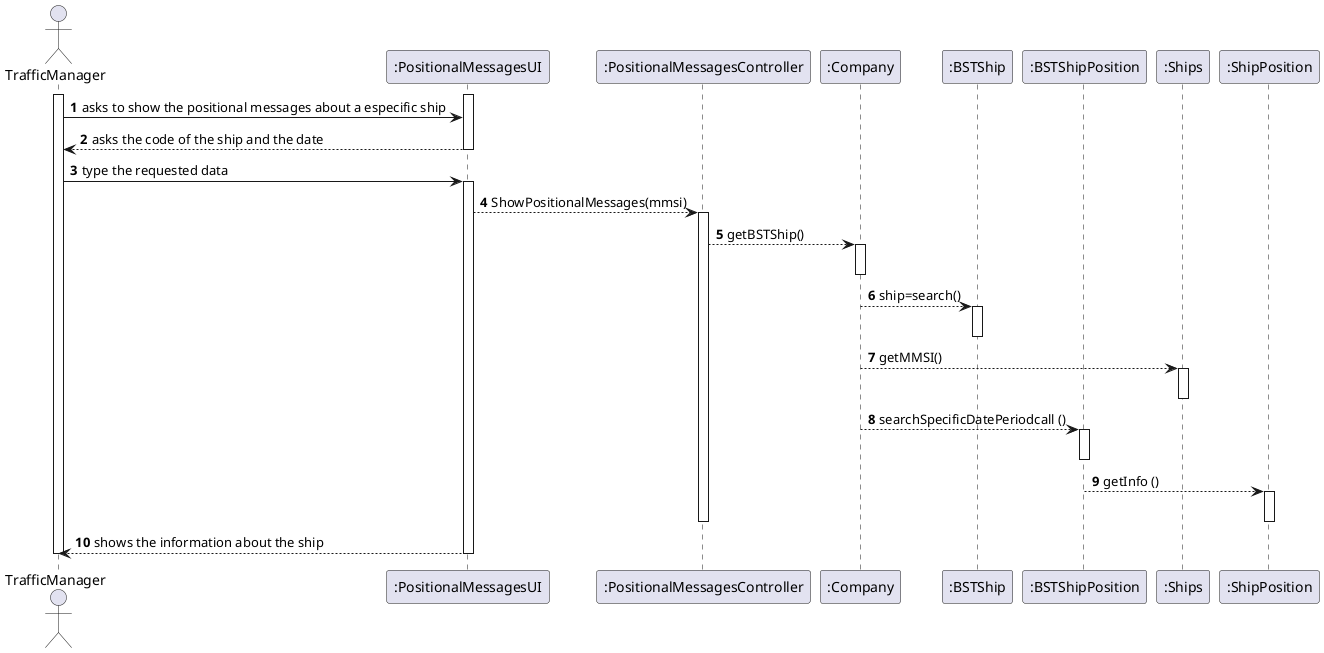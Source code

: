 @startuml
'https://plantuml.com/sequence-diagram

autonumber

actor "TrafficManager" as TM
participant ":PositionalMessagesUI" as PSUI
participant ":PositionalMessagesController" as PSUC
participant ":Company" as COMP
participant ":BSTShip" as BSTS
participant ":BSTShipPosition" as BSTSP
participant ":Ships" as S
participant ":ShipPosition" as SP

activate TM

activate PSUI


TM -> PSUI: asks to show the positional messages about a especific ship

PSUI --> TM: asks the code of the ship and the date
deactivate PSUI
TM -> PSUI: type the requested data

activate PSUI
PSUI --> PSUC: ShowPositionalMessages(mmsi)
activate PSUC

PSUC --> COMP: getBSTShip()
activate COMP
deactivate COMP
COMP --> BSTS: ship=search()
activate BSTS
deactivate BSTS

COMP --> S: getMMSI()

activate S
deactivate S

COMP --> BSTSP : searchSpecificDatePeriodcall ()
activate BSTSP
deactivate BSTSP

BSTSP -->SP: getInfo ()
activate SP
deactivate SP

deactivate PSUC
PSUI --> TM: shows the information about the ship

deactivate PSUI
deactivate TM
@enduml

